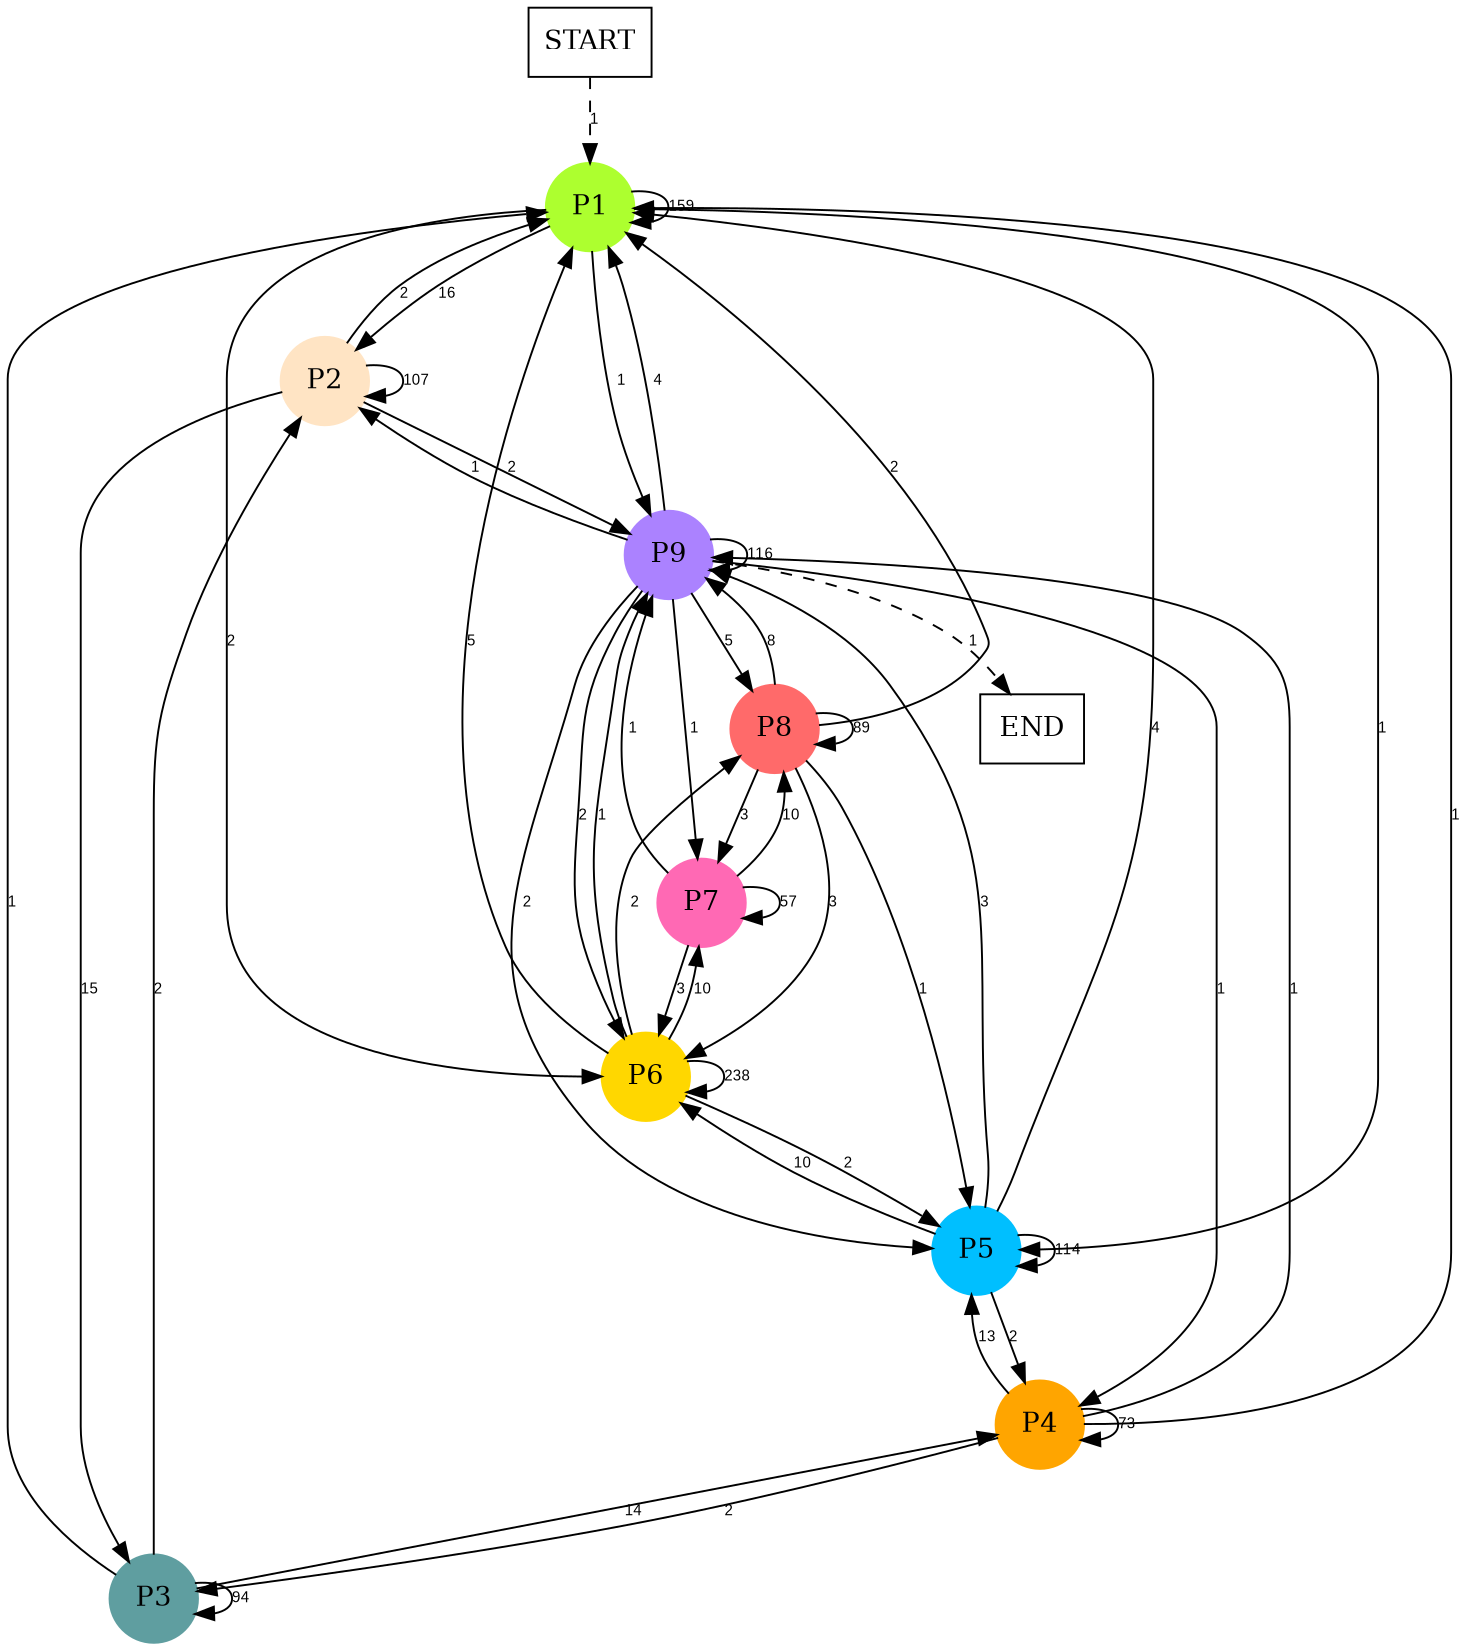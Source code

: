 digraph graphname {
	dpi = 150
	size="16,11!";
	margin = 0;
"P1" [shape=circle, color=greenyellow, style=filled]"P2" [shape=circle, color=bisque, style=filled]"P3" [shape=circle, color=cadetblue, style=filled]"P4" [shape=circle, color=orange, style=filled]"P5" [shape=circle, color=deepskyblue, style=filled]"P6" [shape=circle, color=gold, style=filled]"P7" [shape=circle, color=hotpink, style=filled]"P8" [shape=circle, color=indianred1, style=filled]"P9" [shape=circle, color=mediumpurple1, style=filled]"START" [shape=box, fillcolor=white, style=filled, color=black]"END" [shape=box, fillcolor=white, style=filled, color=black]"P1" -> "P1" [ label ="159" labelfloat=false fontname="Arial" fontsize=8]
"P1" -> "P2" [ label ="16" labelfloat=false fontname="Arial" fontsize=8]
"P1" -> "P5" [ label ="1" labelfloat=false fontname="Arial" fontsize=8]
"P1" -> "P6" [ label ="2" labelfloat=false fontname="Arial" fontsize=8]
"P1" -> "P9" [ label ="1" labelfloat=false fontname="Arial" fontsize=8]
"P2" -> "P1" [ label ="2" labelfloat=false fontname="Arial" fontsize=8]
"P2" -> "P2" [ label ="107" labelfloat=false fontname="Arial" fontsize=8]
"P2" -> "P3" [ label ="15" labelfloat=false fontname="Arial" fontsize=8]
"P2" -> "P9" [ label ="2" labelfloat=false fontname="Arial" fontsize=8]
"P3" -> "P1" [ label ="1" labelfloat=false fontname="Arial" fontsize=8]
"P3" -> "P2" [ label ="2" labelfloat=false fontname="Arial" fontsize=8]
"P3" -> "P3" [ label ="94" labelfloat=false fontname="Arial" fontsize=8]
"P3" -> "P4" [ label ="14" labelfloat=false fontname="Arial" fontsize=8]
"P4" -> "P1" [ label ="1" labelfloat=false fontname="Arial" fontsize=8]
"P4" -> "P3" [ label ="2" labelfloat=false fontname="Arial" fontsize=8]
"P4" -> "P4" [ label ="73" labelfloat=false fontname="Arial" fontsize=8]
"P4" -> "P5" [ label ="13" labelfloat=false fontname="Arial" fontsize=8]
"P4" -> "P9" [ label ="1" labelfloat=false fontname="Arial" fontsize=8]
"P5" -> "P1" [ label ="4" labelfloat=false fontname="Arial" fontsize=8]
"P5" -> "P4" [ label ="2" labelfloat=false fontname="Arial" fontsize=8]
"P5" -> "P5" [ label ="114" labelfloat=false fontname="Arial" fontsize=8]
"P5" -> "P6" [ label ="10" labelfloat=false fontname="Arial" fontsize=8]
"P5" -> "P9" [ label ="3" labelfloat=false fontname="Arial" fontsize=8]
"P6" -> "P1" [ label ="5" labelfloat=false fontname="Arial" fontsize=8]
"P6" -> "P5" [ label ="2" labelfloat=false fontname="Arial" fontsize=8]
"P6" -> "P6" [ label ="238" labelfloat=false fontname="Arial" fontsize=8]
"P6" -> "P7" [ label ="10" labelfloat=false fontname="Arial" fontsize=8]
"P6" -> "P8" [ label ="2" labelfloat=false fontname="Arial" fontsize=8]
"P6" -> "P9" [ label ="1" labelfloat=false fontname="Arial" fontsize=8]
"P7" -> "P6" [ label ="3" labelfloat=false fontname="Arial" fontsize=8]
"P7" -> "P7" [ label ="57" labelfloat=false fontname="Arial" fontsize=8]
"P7" -> "P8" [ label ="10" labelfloat=false fontname="Arial" fontsize=8]
"P7" -> "P9" [ label ="1" labelfloat=false fontname="Arial" fontsize=8]
"P8" -> "P1" [ label ="2" labelfloat=false fontname="Arial" fontsize=8]
"P8" -> "P5" [ label ="1" labelfloat=false fontname="Arial" fontsize=8]
"P8" -> "P6" [ label ="3" labelfloat=false fontname="Arial" fontsize=8]
"P8" -> "P7" [ label ="3" labelfloat=false fontname="Arial" fontsize=8]
"P8" -> "P8" [ label ="89" labelfloat=false fontname="Arial" fontsize=8]
"P8" -> "P9" [ label ="8" labelfloat=false fontname="Arial" fontsize=8]
"P9" -> "P1" [ label ="4" labelfloat=false fontname="Arial" fontsize=8]
"P9" -> "P2" [ label ="1" labelfloat=false fontname="Arial" fontsize=8]
"P9" -> "P4" [ label ="1" labelfloat=false fontname="Arial" fontsize=8]
"P9" -> "P5" [ label ="2" labelfloat=false fontname="Arial" fontsize=8]
"P9" -> "P6" [ label ="2" labelfloat=false fontname="Arial" fontsize=8]
"P9" -> "P7" [ label ="1" labelfloat=false fontname="Arial" fontsize=8]
"P9" -> "P8" [ label ="5" labelfloat=false fontname="Arial" fontsize=8]
"P9" -> "P9" [ label ="116" labelfloat=false fontname="Arial" fontsize=8]
"P9" -> "END" [ style = dashed label ="1" labelfloat=false fontname="Arial" fontsize=8]
"START" -> "P1" [ style = dashed label ="1" labelfloat=false fontname="Arial" fontsize=8]
}